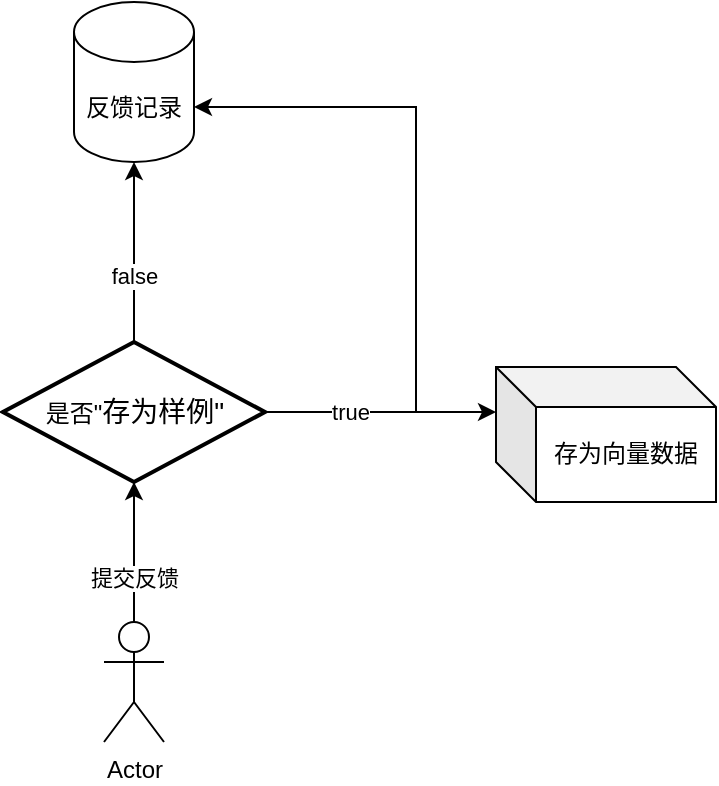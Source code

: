 <mxfile version="24.7.15">
  <diagram name="第 1 页" id="WDSTVlQ06t2ktcyGIUlL">
    <mxGraphModel dx="1050" dy="565" grid="1" gridSize="10" guides="1" tooltips="1" connect="1" arrows="1" fold="1" page="1" pageScale="1" pageWidth="827" pageHeight="1169" math="0" shadow="0">
      <root>
        <mxCell id="0" />
        <mxCell id="1" parent="0" />
        <mxCell id="wE1w8T7-MvEPZS3S5A1o-1" value="Actor" style="shape=umlActor;verticalLabelPosition=bottom;verticalAlign=top;html=1;outlineConnect=0;" vertex="1" parent="1">
          <mxGeometry x="384" y="390" width="30" height="60" as="geometry" />
        </mxCell>
        <mxCell id="wE1w8T7-MvEPZS3S5A1o-3" value="反馈记录" style="shape=cylinder3;whiteSpace=wrap;html=1;boundedLbl=1;backgroundOutline=1;size=15;" vertex="1" parent="1">
          <mxGeometry x="369" y="80" width="60" height="80" as="geometry" />
        </mxCell>
        <mxCell id="wE1w8T7-MvEPZS3S5A1o-4" value="存为向量数据" style="shape=cube;whiteSpace=wrap;html=1;boundedLbl=1;backgroundOutline=1;darkOpacity=0.05;darkOpacity2=0.1;" vertex="1" parent="1">
          <mxGeometry x="580" y="262.5" width="110" height="67.5" as="geometry" />
        </mxCell>
        <mxCell id="wE1w8T7-MvEPZS3S5A1o-10" style="edgeStyle=orthogonalEdgeStyle;rounded=0;orthogonalLoop=1;jettySize=auto;html=1;exitX=1;exitY=0.5;exitDx=0;exitDy=0;exitPerimeter=0;entryX=1;entryY=0;entryDx=0;entryDy=52.5;entryPerimeter=0;" edge="1" parent="1" source="wE1w8T7-MvEPZS3S5A1o-7" target="wE1w8T7-MvEPZS3S5A1o-3">
          <mxGeometry relative="1" as="geometry">
            <Array as="points">
              <mxPoint x="540" y="285" />
              <mxPoint x="540" y="133" />
            </Array>
          </mxGeometry>
        </mxCell>
        <mxCell id="wE1w8T7-MvEPZS3S5A1o-7" value="是否&quot;&lt;span style=&quot;font-size:10.5pt;mso-bidi-font-size:11.0pt;&lt;br/&gt;font-family:等线;mso-ascii-theme-font:minor-latin;mso-fareast-theme-font:minor-fareast;&lt;br/&gt;mso-hansi-theme-font:minor-latin;mso-bidi-font-family:&amp;quot;Times New Roman&amp;quot;;&lt;br/&gt;mso-bidi-theme-font:minor-bidi;mso-ansi-language:EN-US;mso-fareast-language:&lt;br/&gt;ZH-CN;mso-bidi-language:AR-SA&quot;&gt;存为样例&quot;&lt;/span&gt;" style="strokeWidth=2;html=1;shape=mxgraph.flowchart.decision;whiteSpace=wrap;" vertex="1" parent="1">
          <mxGeometry x="333.5" y="250" width="131" height="70" as="geometry" />
        </mxCell>
        <mxCell id="wE1w8T7-MvEPZS3S5A1o-8" style="edgeStyle=orthogonalEdgeStyle;rounded=0;orthogonalLoop=1;jettySize=auto;html=1;exitX=0.5;exitY=0;exitDx=0;exitDy=0;exitPerimeter=0;entryX=0.5;entryY=1;entryDx=0;entryDy=0;entryPerimeter=0;" edge="1" parent="1" source="wE1w8T7-MvEPZS3S5A1o-1" target="wE1w8T7-MvEPZS3S5A1o-7">
          <mxGeometry relative="1" as="geometry" />
        </mxCell>
        <mxCell id="wE1w8T7-MvEPZS3S5A1o-13" value="提交反馈" style="edgeLabel;html=1;align=center;verticalAlign=middle;resizable=0;points=[];" vertex="1" connectable="0" parent="wE1w8T7-MvEPZS3S5A1o-8">
          <mxGeometry x="-0.371" relative="1" as="geometry">
            <mxPoint as="offset" />
          </mxGeometry>
        </mxCell>
        <mxCell id="wE1w8T7-MvEPZS3S5A1o-9" style="edgeStyle=orthogonalEdgeStyle;rounded=0;orthogonalLoop=1;jettySize=auto;html=1;exitX=0.5;exitY=0;exitDx=0;exitDy=0;exitPerimeter=0;entryX=0.5;entryY=1;entryDx=0;entryDy=0;entryPerimeter=0;" edge="1" parent="1" source="wE1w8T7-MvEPZS3S5A1o-7" target="wE1w8T7-MvEPZS3S5A1o-3">
          <mxGeometry relative="1" as="geometry" />
        </mxCell>
        <mxCell id="wE1w8T7-MvEPZS3S5A1o-14" value="false" style="edgeLabel;html=1;align=center;verticalAlign=middle;resizable=0;points=[];" vertex="1" connectable="0" parent="wE1w8T7-MvEPZS3S5A1o-9">
          <mxGeometry x="-0.267" relative="1" as="geometry">
            <mxPoint as="offset" />
          </mxGeometry>
        </mxCell>
        <mxCell id="wE1w8T7-MvEPZS3S5A1o-12" style="edgeStyle=orthogonalEdgeStyle;rounded=0;orthogonalLoop=1;jettySize=auto;html=1;exitX=1;exitY=0.5;exitDx=0;exitDy=0;exitPerimeter=0;entryX=0;entryY=0;entryDx=0;entryDy=22.5;entryPerimeter=0;" edge="1" parent="1" source="wE1w8T7-MvEPZS3S5A1o-7" target="wE1w8T7-MvEPZS3S5A1o-4">
          <mxGeometry relative="1" as="geometry" />
        </mxCell>
        <mxCell id="wE1w8T7-MvEPZS3S5A1o-15" value="true" style="edgeLabel;html=1;align=center;verticalAlign=middle;resizable=0;points=[];" vertex="1" connectable="0" parent="wE1w8T7-MvEPZS3S5A1o-12">
          <mxGeometry x="-0.268" relative="1" as="geometry">
            <mxPoint as="offset" />
          </mxGeometry>
        </mxCell>
      </root>
    </mxGraphModel>
  </diagram>
</mxfile>
